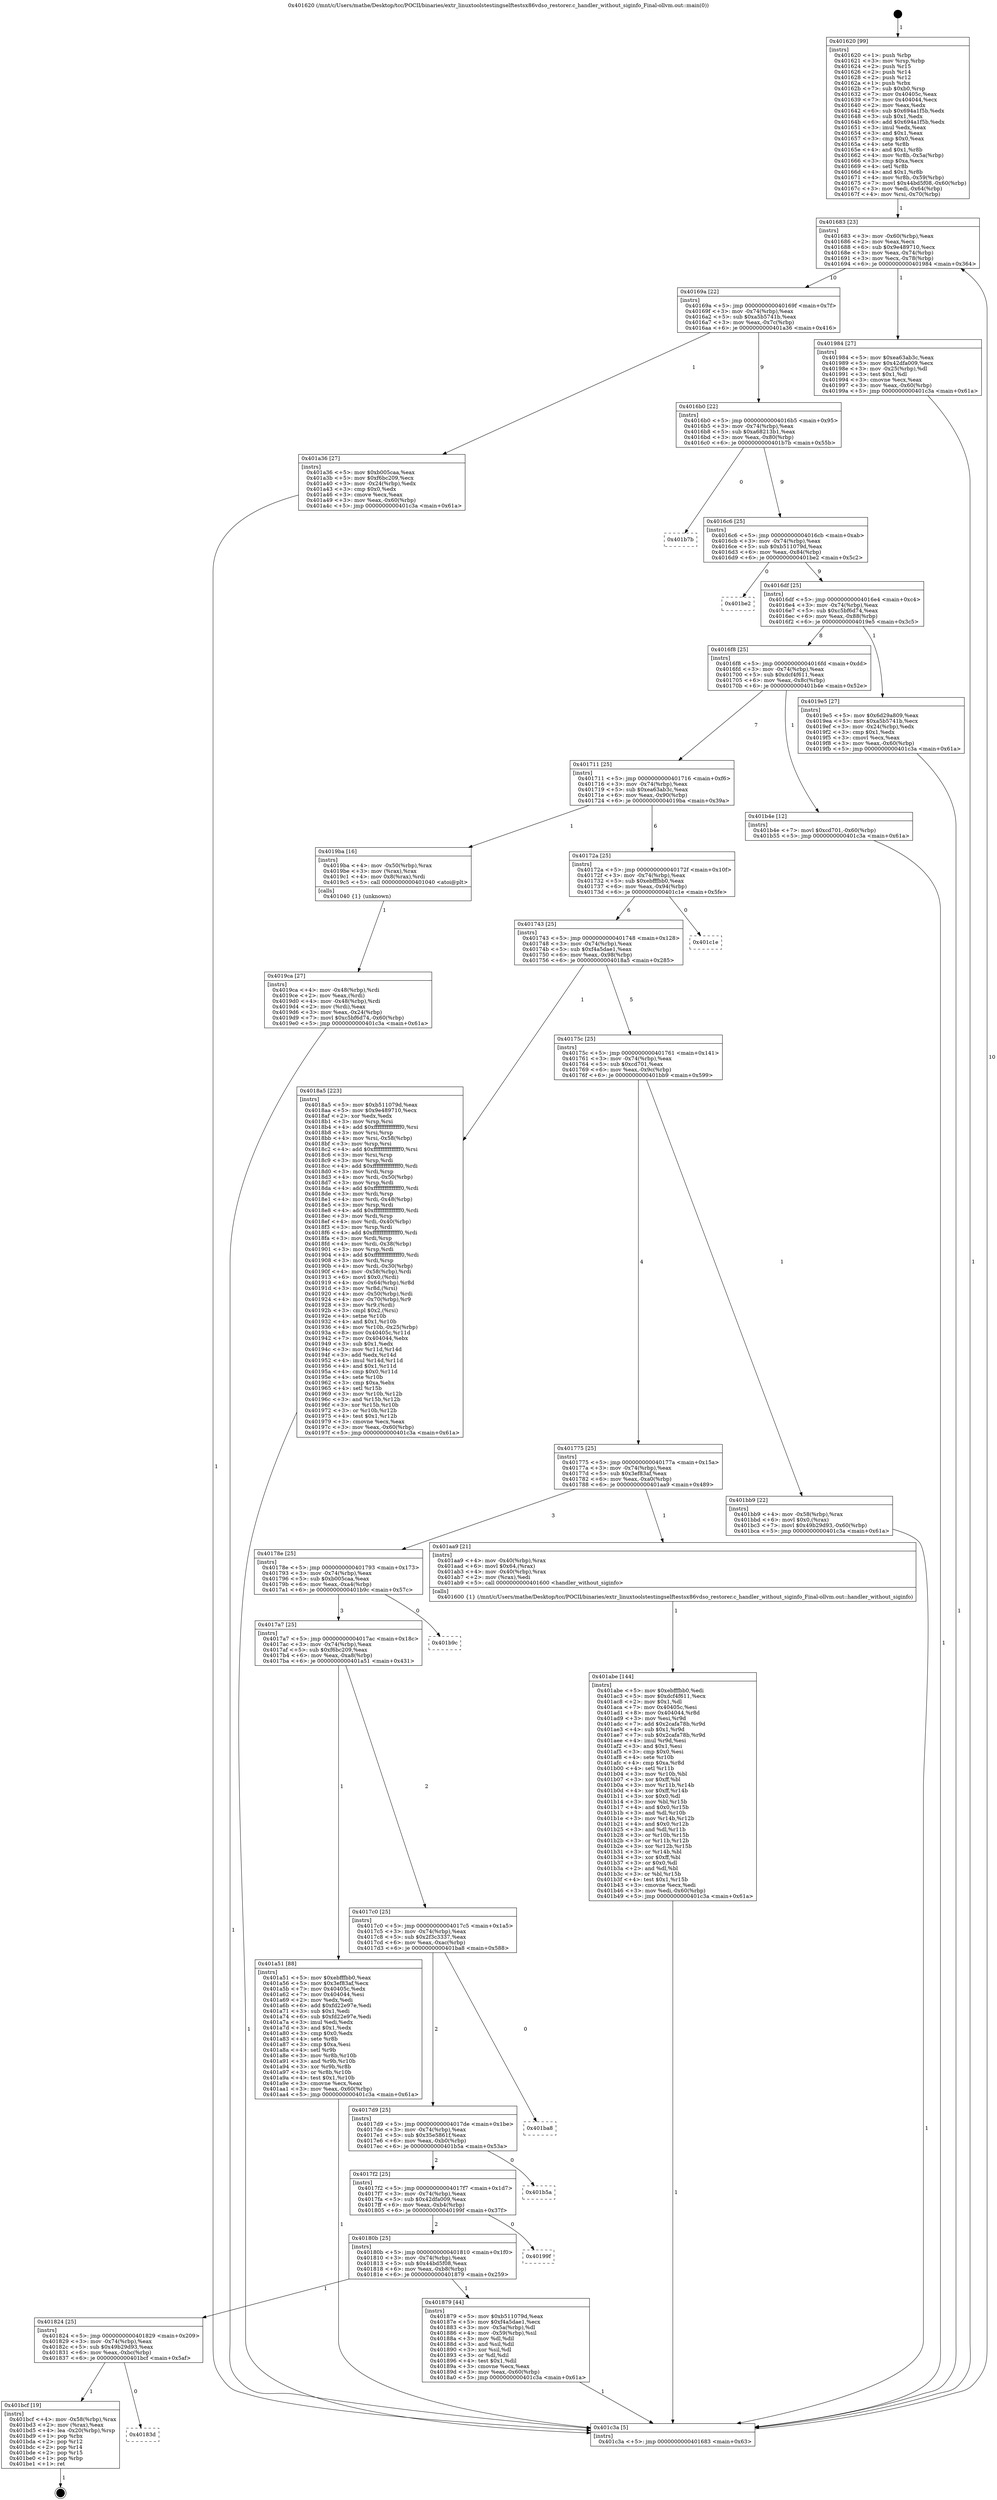 digraph "0x401620" {
  label = "0x401620 (/mnt/c/Users/mathe/Desktop/tcc/POCII/binaries/extr_linuxtoolstestingselftestsx86vdso_restorer.c_handler_without_siginfo_Final-ollvm.out::main(0))"
  labelloc = "t"
  node[shape=record]

  Entry [label="",width=0.3,height=0.3,shape=circle,fillcolor=black,style=filled]
  "0x401683" [label="{
     0x401683 [23]\l
     | [instrs]\l
     &nbsp;&nbsp;0x401683 \<+3\>: mov -0x60(%rbp),%eax\l
     &nbsp;&nbsp;0x401686 \<+2\>: mov %eax,%ecx\l
     &nbsp;&nbsp;0x401688 \<+6\>: sub $0x9e489710,%ecx\l
     &nbsp;&nbsp;0x40168e \<+3\>: mov %eax,-0x74(%rbp)\l
     &nbsp;&nbsp;0x401691 \<+3\>: mov %ecx,-0x78(%rbp)\l
     &nbsp;&nbsp;0x401694 \<+6\>: je 0000000000401984 \<main+0x364\>\l
  }"]
  "0x401984" [label="{
     0x401984 [27]\l
     | [instrs]\l
     &nbsp;&nbsp;0x401984 \<+5\>: mov $0xea63ab3c,%eax\l
     &nbsp;&nbsp;0x401989 \<+5\>: mov $0x42dfa009,%ecx\l
     &nbsp;&nbsp;0x40198e \<+3\>: mov -0x25(%rbp),%dl\l
     &nbsp;&nbsp;0x401991 \<+3\>: test $0x1,%dl\l
     &nbsp;&nbsp;0x401994 \<+3\>: cmovne %ecx,%eax\l
     &nbsp;&nbsp;0x401997 \<+3\>: mov %eax,-0x60(%rbp)\l
     &nbsp;&nbsp;0x40199a \<+5\>: jmp 0000000000401c3a \<main+0x61a\>\l
  }"]
  "0x40169a" [label="{
     0x40169a [22]\l
     | [instrs]\l
     &nbsp;&nbsp;0x40169a \<+5\>: jmp 000000000040169f \<main+0x7f\>\l
     &nbsp;&nbsp;0x40169f \<+3\>: mov -0x74(%rbp),%eax\l
     &nbsp;&nbsp;0x4016a2 \<+5\>: sub $0xa5b5741b,%eax\l
     &nbsp;&nbsp;0x4016a7 \<+3\>: mov %eax,-0x7c(%rbp)\l
     &nbsp;&nbsp;0x4016aa \<+6\>: je 0000000000401a36 \<main+0x416\>\l
  }"]
  Exit [label="",width=0.3,height=0.3,shape=circle,fillcolor=black,style=filled,peripheries=2]
  "0x401a36" [label="{
     0x401a36 [27]\l
     | [instrs]\l
     &nbsp;&nbsp;0x401a36 \<+5\>: mov $0xb005caa,%eax\l
     &nbsp;&nbsp;0x401a3b \<+5\>: mov $0xf6bc209,%ecx\l
     &nbsp;&nbsp;0x401a40 \<+3\>: mov -0x24(%rbp),%edx\l
     &nbsp;&nbsp;0x401a43 \<+3\>: cmp $0x0,%edx\l
     &nbsp;&nbsp;0x401a46 \<+3\>: cmove %ecx,%eax\l
     &nbsp;&nbsp;0x401a49 \<+3\>: mov %eax,-0x60(%rbp)\l
     &nbsp;&nbsp;0x401a4c \<+5\>: jmp 0000000000401c3a \<main+0x61a\>\l
  }"]
  "0x4016b0" [label="{
     0x4016b0 [22]\l
     | [instrs]\l
     &nbsp;&nbsp;0x4016b0 \<+5\>: jmp 00000000004016b5 \<main+0x95\>\l
     &nbsp;&nbsp;0x4016b5 \<+3\>: mov -0x74(%rbp),%eax\l
     &nbsp;&nbsp;0x4016b8 \<+5\>: sub $0xa68213b1,%eax\l
     &nbsp;&nbsp;0x4016bd \<+3\>: mov %eax,-0x80(%rbp)\l
     &nbsp;&nbsp;0x4016c0 \<+6\>: je 0000000000401b7b \<main+0x55b\>\l
  }"]
  "0x40183d" [label="{
     0x40183d\l
  }", style=dashed]
  "0x401b7b" [label="{
     0x401b7b\l
  }", style=dashed]
  "0x4016c6" [label="{
     0x4016c6 [25]\l
     | [instrs]\l
     &nbsp;&nbsp;0x4016c6 \<+5\>: jmp 00000000004016cb \<main+0xab\>\l
     &nbsp;&nbsp;0x4016cb \<+3\>: mov -0x74(%rbp),%eax\l
     &nbsp;&nbsp;0x4016ce \<+5\>: sub $0xb511079d,%eax\l
     &nbsp;&nbsp;0x4016d3 \<+6\>: mov %eax,-0x84(%rbp)\l
     &nbsp;&nbsp;0x4016d9 \<+6\>: je 0000000000401be2 \<main+0x5c2\>\l
  }"]
  "0x401bcf" [label="{
     0x401bcf [19]\l
     | [instrs]\l
     &nbsp;&nbsp;0x401bcf \<+4\>: mov -0x58(%rbp),%rax\l
     &nbsp;&nbsp;0x401bd3 \<+2\>: mov (%rax),%eax\l
     &nbsp;&nbsp;0x401bd5 \<+4\>: lea -0x20(%rbp),%rsp\l
     &nbsp;&nbsp;0x401bd9 \<+1\>: pop %rbx\l
     &nbsp;&nbsp;0x401bda \<+2\>: pop %r12\l
     &nbsp;&nbsp;0x401bdc \<+2\>: pop %r14\l
     &nbsp;&nbsp;0x401bde \<+2\>: pop %r15\l
     &nbsp;&nbsp;0x401be0 \<+1\>: pop %rbp\l
     &nbsp;&nbsp;0x401be1 \<+1\>: ret\l
  }"]
  "0x401be2" [label="{
     0x401be2\l
  }", style=dashed]
  "0x4016df" [label="{
     0x4016df [25]\l
     | [instrs]\l
     &nbsp;&nbsp;0x4016df \<+5\>: jmp 00000000004016e4 \<main+0xc4\>\l
     &nbsp;&nbsp;0x4016e4 \<+3\>: mov -0x74(%rbp),%eax\l
     &nbsp;&nbsp;0x4016e7 \<+5\>: sub $0xc5bf6d74,%eax\l
     &nbsp;&nbsp;0x4016ec \<+6\>: mov %eax,-0x88(%rbp)\l
     &nbsp;&nbsp;0x4016f2 \<+6\>: je 00000000004019e5 \<main+0x3c5\>\l
  }"]
  "0x401abe" [label="{
     0x401abe [144]\l
     | [instrs]\l
     &nbsp;&nbsp;0x401abe \<+5\>: mov $0xebfffbb0,%edi\l
     &nbsp;&nbsp;0x401ac3 \<+5\>: mov $0xdcf4f611,%ecx\l
     &nbsp;&nbsp;0x401ac8 \<+2\>: mov $0x1,%dl\l
     &nbsp;&nbsp;0x401aca \<+7\>: mov 0x40405c,%esi\l
     &nbsp;&nbsp;0x401ad1 \<+8\>: mov 0x404044,%r8d\l
     &nbsp;&nbsp;0x401ad9 \<+3\>: mov %esi,%r9d\l
     &nbsp;&nbsp;0x401adc \<+7\>: add $0x2cafa78b,%r9d\l
     &nbsp;&nbsp;0x401ae3 \<+4\>: sub $0x1,%r9d\l
     &nbsp;&nbsp;0x401ae7 \<+7\>: sub $0x2cafa78b,%r9d\l
     &nbsp;&nbsp;0x401aee \<+4\>: imul %r9d,%esi\l
     &nbsp;&nbsp;0x401af2 \<+3\>: and $0x1,%esi\l
     &nbsp;&nbsp;0x401af5 \<+3\>: cmp $0x0,%esi\l
     &nbsp;&nbsp;0x401af8 \<+4\>: sete %r10b\l
     &nbsp;&nbsp;0x401afc \<+4\>: cmp $0xa,%r8d\l
     &nbsp;&nbsp;0x401b00 \<+4\>: setl %r11b\l
     &nbsp;&nbsp;0x401b04 \<+3\>: mov %r10b,%bl\l
     &nbsp;&nbsp;0x401b07 \<+3\>: xor $0xff,%bl\l
     &nbsp;&nbsp;0x401b0a \<+3\>: mov %r11b,%r14b\l
     &nbsp;&nbsp;0x401b0d \<+4\>: xor $0xff,%r14b\l
     &nbsp;&nbsp;0x401b11 \<+3\>: xor $0x0,%dl\l
     &nbsp;&nbsp;0x401b14 \<+3\>: mov %bl,%r15b\l
     &nbsp;&nbsp;0x401b17 \<+4\>: and $0x0,%r15b\l
     &nbsp;&nbsp;0x401b1b \<+3\>: and %dl,%r10b\l
     &nbsp;&nbsp;0x401b1e \<+3\>: mov %r14b,%r12b\l
     &nbsp;&nbsp;0x401b21 \<+4\>: and $0x0,%r12b\l
     &nbsp;&nbsp;0x401b25 \<+3\>: and %dl,%r11b\l
     &nbsp;&nbsp;0x401b28 \<+3\>: or %r10b,%r15b\l
     &nbsp;&nbsp;0x401b2b \<+3\>: or %r11b,%r12b\l
     &nbsp;&nbsp;0x401b2e \<+3\>: xor %r12b,%r15b\l
     &nbsp;&nbsp;0x401b31 \<+3\>: or %r14b,%bl\l
     &nbsp;&nbsp;0x401b34 \<+3\>: xor $0xff,%bl\l
     &nbsp;&nbsp;0x401b37 \<+3\>: or $0x0,%dl\l
     &nbsp;&nbsp;0x401b3a \<+2\>: and %dl,%bl\l
     &nbsp;&nbsp;0x401b3c \<+3\>: or %bl,%r15b\l
     &nbsp;&nbsp;0x401b3f \<+4\>: test $0x1,%r15b\l
     &nbsp;&nbsp;0x401b43 \<+3\>: cmovne %ecx,%edi\l
     &nbsp;&nbsp;0x401b46 \<+3\>: mov %edi,-0x60(%rbp)\l
     &nbsp;&nbsp;0x401b49 \<+5\>: jmp 0000000000401c3a \<main+0x61a\>\l
  }"]
  "0x4019e5" [label="{
     0x4019e5 [27]\l
     | [instrs]\l
     &nbsp;&nbsp;0x4019e5 \<+5\>: mov $0x6d29a809,%eax\l
     &nbsp;&nbsp;0x4019ea \<+5\>: mov $0xa5b5741b,%ecx\l
     &nbsp;&nbsp;0x4019ef \<+3\>: mov -0x24(%rbp),%edx\l
     &nbsp;&nbsp;0x4019f2 \<+3\>: cmp $0x1,%edx\l
     &nbsp;&nbsp;0x4019f5 \<+3\>: cmovl %ecx,%eax\l
     &nbsp;&nbsp;0x4019f8 \<+3\>: mov %eax,-0x60(%rbp)\l
     &nbsp;&nbsp;0x4019fb \<+5\>: jmp 0000000000401c3a \<main+0x61a\>\l
  }"]
  "0x4016f8" [label="{
     0x4016f8 [25]\l
     | [instrs]\l
     &nbsp;&nbsp;0x4016f8 \<+5\>: jmp 00000000004016fd \<main+0xdd\>\l
     &nbsp;&nbsp;0x4016fd \<+3\>: mov -0x74(%rbp),%eax\l
     &nbsp;&nbsp;0x401700 \<+5\>: sub $0xdcf4f611,%eax\l
     &nbsp;&nbsp;0x401705 \<+6\>: mov %eax,-0x8c(%rbp)\l
     &nbsp;&nbsp;0x40170b \<+6\>: je 0000000000401b4e \<main+0x52e\>\l
  }"]
  "0x4019ca" [label="{
     0x4019ca [27]\l
     | [instrs]\l
     &nbsp;&nbsp;0x4019ca \<+4\>: mov -0x48(%rbp),%rdi\l
     &nbsp;&nbsp;0x4019ce \<+2\>: mov %eax,(%rdi)\l
     &nbsp;&nbsp;0x4019d0 \<+4\>: mov -0x48(%rbp),%rdi\l
     &nbsp;&nbsp;0x4019d4 \<+2\>: mov (%rdi),%eax\l
     &nbsp;&nbsp;0x4019d6 \<+3\>: mov %eax,-0x24(%rbp)\l
     &nbsp;&nbsp;0x4019d9 \<+7\>: movl $0xc5bf6d74,-0x60(%rbp)\l
     &nbsp;&nbsp;0x4019e0 \<+5\>: jmp 0000000000401c3a \<main+0x61a\>\l
  }"]
  "0x401b4e" [label="{
     0x401b4e [12]\l
     | [instrs]\l
     &nbsp;&nbsp;0x401b4e \<+7\>: movl $0xcd701,-0x60(%rbp)\l
     &nbsp;&nbsp;0x401b55 \<+5\>: jmp 0000000000401c3a \<main+0x61a\>\l
  }"]
  "0x401711" [label="{
     0x401711 [25]\l
     | [instrs]\l
     &nbsp;&nbsp;0x401711 \<+5\>: jmp 0000000000401716 \<main+0xf6\>\l
     &nbsp;&nbsp;0x401716 \<+3\>: mov -0x74(%rbp),%eax\l
     &nbsp;&nbsp;0x401719 \<+5\>: sub $0xea63ab3c,%eax\l
     &nbsp;&nbsp;0x40171e \<+6\>: mov %eax,-0x90(%rbp)\l
     &nbsp;&nbsp;0x401724 \<+6\>: je 00000000004019ba \<main+0x39a\>\l
  }"]
  "0x401620" [label="{
     0x401620 [99]\l
     | [instrs]\l
     &nbsp;&nbsp;0x401620 \<+1\>: push %rbp\l
     &nbsp;&nbsp;0x401621 \<+3\>: mov %rsp,%rbp\l
     &nbsp;&nbsp;0x401624 \<+2\>: push %r15\l
     &nbsp;&nbsp;0x401626 \<+2\>: push %r14\l
     &nbsp;&nbsp;0x401628 \<+2\>: push %r12\l
     &nbsp;&nbsp;0x40162a \<+1\>: push %rbx\l
     &nbsp;&nbsp;0x40162b \<+7\>: sub $0xb0,%rsp\l
     &nbsp;&nbsp;0x401632 \<+7\>: mov 0x40405c,%eax\l
     &nbsp;&nbsp;0x401639 \<+7\>: mov 0x404044,%ecx\l
     &nbsp;&nbsp;0x401640 \<+2\>: mov %eax,%edx\l
     &nbsp;&nbsp;0x401642 \<+6\>: sub $0x694a1f5b,%edx\l
     &nbsp;&nbsp;0x401648 \<+3\>: sub $0x1,%edx\l
     &nbsp;&nbsp;0x40164b \<+6\>: add $0x694a1f5b,%edx\l
     &nbsp;&nbsp;0x401651 \<+3\>: imul %edx,%eax\l
     &nbsp;&nbsp;0x401654 \<+3\>: and $0x1,%eax\l
     &nbsp;&nbsp;0x401657 \<+3\>: cmp $0x0,%eax\l
     &nbsp;&nbsp;0x40165a \<+4\>: sete %r8b\l
     &nbsp;&nbsp;0x40165e \<+4\>: and $0x1,%r8b\l
     &nbsp;&nbsp;0x401662 \<+4\>: mov %r8b,-0x5a(%rbp)\l
     &nbsp;&nbsp;0x401666 \<+3\>: cmp $0xa,%ecx\l
     &nbsp;&nbsp;0x401669 \<+4\>: setl %r8b\l
     &nbsp;&nbsp;0x40166d \<+4\>: and $0x1,%r8b\l
     &nbsp;&nbsp;0x401671 \<+4\>: mov %r8b,-0x59(%rbp)\l
     &nbsp;&nbsp;0x401675 \<+7\>: movl $0x44bd5f08,-0x60(%rbp)\l
     &nbsp;&nbsp;0x40167c \<+3\>: mov %edi,-0x64(%rbp)\l
     &nbsp;&nbsp;0x40167f \<+4\>: mov %rsi,-0x70(%rbp)\l
  }"]
  "0x4019ba" [label="{
     0x4019ba [16]\l
     | [instrs]\l
     &nbsp;&nbsp;0x4019ba \<+4\>: mov -0x50(%rbp),%rax\l
     &nbsp;&nbsp;0x4019be \<+3\>: mov (%rax),%rax\l
     &nbsp;&nbsp;0x4019c1 \<+4\>: mov 0x8(%rax),%rdi\l
     &nbsp;&nbsp;0x4019c5 \<+5\>: call 0000000000401040 \<atoi@plt\>\l
     | [calls]\l
     &nbsp;&nbsp;0x401040 \{1\} (unknown)\l
  }"]
  "0x40172a" [label="{
     0x40172a [25]\l
     | [instrs]\l
     &nbsp;&nbsp;0x40172a \<+5\>: jmp 000000000040172f \<main+0x10f\>\l
     &nbsp;&nbsp;0x40172f \<+3\>: mov -0x74(%rbp),%eax\l
     &nbsp;&nbsp;0x401732 \<+5\>: sub $0xebfffbb0,%eax\l
     &nbsp;&nbsp;0x401737 \<+6\>: mov %eax,-0x94(%rbp)\l
     &nbsp;&nbsp;0x40173d \<+6\>: je 0000000000401c1e \<main+0x5fe\>\l
  }"]
  "0x401c3a" [label="{
     0x401c3a [5]\l
     | [instrs]\l
     &nbsp;&nbsp;0x401c3a \<+5\>: jmp 0000000000401683 \<main+0x63\>\l
  }"]
  "0x401c1e" [label="{
     0x401c1e\l
  }", style=dashed]
  "0x401743" [label="{
     0x401743 [25]\l
     | [instrs]\l
     &nbsp;&nbsp;0x401743 \<+5\>: jmp 0000000000401748 \<main+0x128\>\l
     &nbsp;&nbsp;0x401748 \<+3\>: mov -0x74(%rbp),%eax\l
     &nbsp;&nbsp;0x40174b \<+5\>: sub $0xf4a5dae1,%eax\l
     &nbsp;&nbsp;0x401750 \<+6\>: mov %eax,-0x98(%rbp)\l
     &nbsp;&nbsp;0x401756 \<+6\>: je 00000000004018a5 \<main+0x285\>\l
  }"]
  "0x401824" [label="{
     0x401824 [25]\l
     | [instrs]\l
     &nbsp;&nbsp;0x401824 \<+5\>: jmp 0000000000401829 \<main+0x209\>\l
     &nbsp;&nbsp;0x401829 \<+3\>: mov -0x74(%rbp),%eax\l
     &nbsp;&nbsp;0x40182c \<+5\>: sub $0x49b29d93,%eax\l
     &nbsp;&nbsp;0x401831 \<+6\>: mov %eax,-0xbc(%rbp)\l
     &nbsp;&nbsp;0x401837 \<+6\>: je 0000000000401bcf \<main+0x5af\>\l
  }"]
  "0x4018a5" [label="{
     0x4018a5 [223]\l
     | [instrs]\l
     &nbsp;&nbsp;0x4018a5 \<+5\>: mov $0xb511079d,%eax\l
     &nbsp;&nbsp;0x4018aa \<+5\>: mov $0x9e489710,%ecx\l
     &nbsp;&nbsp;0x4018af \<+2\>: xor %edx,%edx\l
     &nbsp;&nbsp;0x4018b1 \<+3\>: mov %rsp,%rsi\l
     &nbsp;&nbsp;0x4018b4 \<+4\>: add $0xfffffffffffffff0,%rsi\l
     &nbsp;&nbsp;0x4018b8 \<+3\>: mov %rsi,%rsp\l
     &nbsp;&nbsp;0x4018bb \<+4\>: mov %rsi,-0x58(%rbp)\l
     &nbsp;&nbsp;0x4018bf \<+3\>: mov %rsp,%rsi\l
     &nbsp;&nbsp;0x4018c2 \<+4\>: add $0xfffffffffffffff0,%rsi\l
     &nbsp;&nbsp;0x4018c6 \<+3\>: mov %rsi,%rsp\l
     &nbsp;&nbsp;0x4018c9 \<+3\>: mov %rsp,%rdi\l
     &nbsp;&nbsp;0x4018cc \<+4\>: add $0xfffffffffffffff0,%rdi\l
     &nbsp;&nbsp;0x4018d0 \<+3\>: mov %rdi,%rsp\l
     &nbsp;&nbsp;0x4018d3 \<+4\>: mov %rdi,-0x50(%rbp)\l
     &nbsp;&nbsp;0x4018d7 \<+3\>: mov %rsp,%rdi\l
     &nbsp;&nbsp;0x4018da \<+4\>: add $0xfffffffffffffff0,%rdi\l
     &nbsp;&nbsp;0x4018de \<+3\>: mov %rdi,%rsp\l
     &nbsp;&nbsp;0x4018e1 \<+4\>: mov %rdi,-0x48(%rbp)\l
     &nbsp;&nbsp;0x4018e5 \<+3\>: mov %rsp,%rdi\l
     &nbsp;&nbsp;0x4018e8 \<+4\>: add $0xfffffffffffffff0,%rdi\l
     &nbsp;&nbsp;0x4018ec \<+3\>: mov %rdi,%rsp\l
     &nbsp;&nbsp;0x4018ef \<+4\>: mov %rdi,-0x40(%rbp)\l
     &nbsp;&nbsp;0x4018f3 \<+3\>: mov %rsp,%rdi\l
     &nbsp;&nbsp;0x4018f6 \<+4\>: add $0xfffffffffffffff0,%rdi\l
     &nbsp;&nbsp;0x4018fa \<+3\>: mov %rdi,%rsp\l
     &nbsp;&nbsp;0x4018fd \<+4\>: mov %rdi,-0x38(%rbp)\l
     &nbsp;&nbsp;0x401901 \<+3\>: mov %rsp,%rdi\l
     &nbsp;&nbsp;0x401904 \<+4\>: add $0xfffffffffffffff0,%rdi\l
     &nbsp;&nbsp;0x401908 \<+3\>: mov %rdi,%rsp\l
     &nbsp;&nbsp;0x40190b \<+4\>: mov %rdi,-0x30(%rbp)\l
     &nbsp;&nbsp;0x40190f \<+4\>: mov -0x58(%rbp),%rdi\l
     &nbsp;&nbsp;0x401913 \<+6\>: movl $0x0,(%rdi)\l
     &nbsp;&nbsp;0x401919 \<+4\>: mov -0x64(%rbp),%r8d\l
     &nbsp;&nbsp;0x40191d \<+3\>: mov %r8d,(%rsi)\l
     &nbsp;&nbsp;0x401920 \<+4\>: mov -0x50(%rbp),%rdi\l
     &nbsp;&nbsp;0x401924 \<+4\>: mov -0x70(%rbp),%r9\l
     &nbsp;&nbsp;0x401928 \<+3\>: mov %r9,(%rdi)\l
     &nbsp;&nbsp;0x40192b \<+3\>: cmpl $0x2,(%rsi)\l
     &nbsp;&nbsp;0x40192e \<+4\>: setne %r10b\l
     &nbsp;&nbsp;0x401932 \<+4\>: and $0x1,%r10b\l
     &nbsp;&nbsp;0x401936 \<+4\>: mov %r10b,-0x25(%rbp)\l
     &nbsp;&nbsp;0x40193a \<+8\>: mov 0x40405c,%r11d\l
     &nbsp;&nbsp;0x401942 \<+7\>: mov 0x404044,%ebx\l
     &nbsp;&nbsp;0x401949 \<+3\>: sub $0x1,%edx\l
     &nbsp;&nbsp;0x40194c \<+3\>: mov %r11d,%r14d\l
     &nbsp;&nbsp;0x40194f \<+3\>: add %edx,%r14d\l
     &nbsp;&nbsp;0x401952 \<+4\>: imul %r14d,%r11d\l
     &nbsp;&nbsp;0x401956 \<+4\>: and $0x1,%r11d\l
     &nbsp;&nbsp;0x40195a \<+4\>: cmp $0x0,%r11d\l
     &nbsp;&nbsp;0x40195e \<+4\>: sete %r10b\l
     &nbsp;&nbsp;0x401962 \<+3\>: cmp $0xa,%ebx\l
     &nbsp;&nbsp;0x401965 \<+4\>: setl %r15b\l
     &nbsp;&nbsp;0x401969 \<+3\>: mov %r10b,%r12b\l
     &nbsp;&nbsp;0x40196c \<+3\>: and %r15b,%r12b\l
     &nbsp;&nbsp;0x40196f \<+3\>: xor %r15b,%r10b\l
     &nbsp;&nbsp;0x401972 \<+3\>: or %r10b,%r12b\l
     &nbsp;&nbsp;0x401975 \<+4\>: test $0x1,%r12b\l
     &nbsp;&nbsp;0x401979 \<+3\>: cmovne %ecx,%eax\l
     &nbsp;&nbsp;0x40197c \<+3\>: mov %eax,-0x60(%rbp)\l
     &nbsp;&nbsp;0x40197f \<+5\>: jmp 0000000000401c3a \<main+0x61a\>\l
  }"]
  "0x40175c" [label="{
     0x40175c [25]\l
     | [instrs]\l
     &nbsp;&nbsp;0x40175c \<+5\>: jmp 0000000000401761 \<main+0x141\>\l
     &nbsp;&nbsp;0x401761 \<+3\>: mov -0x74(%rbp),%eax\l
     &nbsp;&nbsp;0x401764 \<+5\>: sub $0xcd701,%eax\l
     &nbsp;&nbsp;0x401769 \<+6\>: mov %eax,-0x9c(%rbp)\l
     &nbsp;&nbsp;0x40176f \<+6\>: je 0000000000401bb9 \<main+0x599\>\l
  }"]
  "0x401879" [label="{
     0x401879 [44]\l
     | [instrs]\l
     &nbsp;&nbsp;0x401879 \<+5\>: mov $0xb511079d,%eax\l
     &nbsp;&nbsp;0x40187e \<+5\>: mov $0xf4a5dae1,%ecx\l
     &nbsp;&nbsp;0x401883 \<+3\>: mov -0x5a(%rbp),%dl\l
     &nbsp;&nbsp;0x401886 \<+4\>: mov -0x59(%rbp),%sil\l
     &nbsp;&nbsp;0x40188a \<+3\>: mov %dl,%dil\l
     &nbsp;&nbsp;0x40188d \<+3\>: and %sil,%dil\l
     &nbsp;&nbsp;0x401890 \<+3\>: xor %sil,%dl\l
     &nbsp;&nbsp;0x401893 \<+3\>: or %dl,%dil\l
     &nbsp;&nbsp;0x401896 \<+4\>: test $0x1,%dil\l
     &nbsp;&nbsp;0x40189a \<+3\>: cmovne %ecx,%eax\l
     &nbsp;&nbsp;0x40189d \<+3\>: mov %eax,-0x60(%rbp)\l
     &nbsp;&nbsp;0x4018a0 \<+5\>: jmp 0000000000401c3a \<main+0x61a\>\l
  }"]
  "0x401bb9" [label="{
     0x401bb9 [22]\l
     | [instrs]\l
     &nbsp;&nbsp;0x401bb9 \<+4\>: mov -0x58(%rbp),%rax\l
     &nbsp;&nbsp;0x401bbd \<+6\>: movl $0x0,(%rax)\l
     &nbsp;&nbsp;0x401bc3 \<+7\>: movl $0x49b29d93,-0x60(%rbp)\l
     &nbsp;&nbsp;0x401bca \<+5\>: jmp 0000000000401c3a \<main+0x61a\>\l
  }"]
  "0x401775" [label="{
     0x401775 [25]\l
     | [instrs]\l
     &nbsp;&nbsp;0x401775 \<+5\>: jmp 000000000040177a \<main+0x15a\>\l
     &nbsp;&nbsp;0x40177a \<+3\>: mov -0x74(%rbp),%eax\l
     &nbsp;&nbsp;0x40177d \<+5\>: sub $0x3ef83af,%eax\l
     &nbsp;&nbsp;0x401782 \<+6\>: mov %eax,-0xa0(%rbp)\l
     &nbsp;&nbsp;0x401788 \<+6\>: je 0000000000401aa9 \<main+0x489\>\l
  }"]
  "0x40180b" [label="{
     0x40180b [25]\l
     | [instrs]\l
     &nbsp;&nbsp;0x40180b \<+5\>: jmp 0000000000401810 \<main+0x1f0\>\l
     &nbsp;&nbsp;0x401810 \<+3\>: mov -0x74(%rbp),%eax\l
     &nbsp;&nbsp;0x401813 \<+5\>: sub $0x44bd5f08,%eax\l
     &nbsp;&nbsp;0x401818 \<+6\>: mov %eax,-0xb8(%rbp)\l
     &nbsp;&nbsp;0x40181e \<+6\>: je 0000000000401879 \<main+0x259\>\l
  }"]
  "0x401aa9" [label="{
     0x401aa9 [21]\l
     | [instrs]\l
     &nbsp;&nbsp;0x401aa9 \<+4\>: mov -0x40(%rbp),%rax\l
     &nbsp;&nbsp;0x401aad \<+6\>: movl $0x64,(%rax)\l
     &nbsp;&nbsp;0x401ab3 \<+4\>: mov -0x40(%rbp),%rax\l
     &nbsp;&nbsp;0x401ab7 \<+2\>: mov (%rax),%edi\l
     &nbsp;&nbsp;0x401ab9 \<+5\>: call 0000000000401600 \<handler_without_siginfo\>\l
     | [calls]\l
     &nbsp;&nbsp;0x401600 \{1\} (/mnt/c/Users/mathe/Desktop/tcc/POCII/binaries/extr_linuxtoolstestingselftestsx86vdso_restorer.c_handler_without_siginfo_Final-ollvm.out::handler_without_siginfo)\l
  }"]
  "0x40178e" [label="{
     0x40178e [25]\l
     | [instrs]\l
     &nbsp;&nbsp;0x40178e \<+5\>: jmp 0000000000401793 \<main+0x173\>\l
     &nbsp;&nbsp;0x401793 \<+3\>: mov -0x74(%rbp),%eax\l
     &nbsp;&nbsp;0x401796 \<+5\>: sub $0xb005caa,%eax\l
     &nbsp;&nbsp;0x40179b \<+6\>: mov %eax,-0xa4(%rbp)\l
     &nbsp;&nbsp;0x4017a1 \<+6\>: je 0000000000401b9c \<main+0x57c\>\l
  }"]
  "0x40199f" [label="{
     0x40199f\l
  }", style=dashed]
  "0x401b9c" [label="{
     0x401b9c\l
  }", style=dashed]
  "0x4017a7" [label="{
     0x4017a7 [25]\l
     | [instrs]\l
     &nbsp;&nbsp;0x4017a7 \<+5\>: jmp 00000000004017ac \<main+0x18c\>\l
     &nbsp;&nbsp;0x4017ac \<+3\>: mov -0x74(%rbp),%eax\l
     &nbsp;&nbsp;0x4017af \<+5\>: sub $0xf6bc209,%eax\l
     &nbsp;&nbsp;0x4017b4 \<+6\>: mov %eax,-0xa8(%rbp)\l
     &nbsp;&nbsp;0x4017ba \<+6\>: je 0000000000401a51 \<main+0x431\>\l
  }"]
  "0x4017f2" [label="{
     0x4017f2 [25]\l
     | [instrs]\l
     &nbsp;&nbsp;0x4017f2 \<+5\>: jmp 00000000004017f7 \<main+0x1d7\>\l
     &nbsp;&nbsp;0x4017f7 \<+3\>: mov -0x74(%rbp),%eax\l
     &nbsp;&nbsp;0x4017fa \<+5\>: sub $0x42dfa009,%eax\l
     &nbsp;&nbsp;0x4017ff \<+6\>: mov %eax,-0xb4(%rbp)\l
     &nbsp;&nbsp;0x401805 \<+6\>: je 000000000040199f \<main+0x37f\>\l
  }"]
  "0x401a51" [label="{
     0x401a51 [88]\l
     | [instrs]\l
     &nbsp;&nbsp;0x401a51 \<+5\>: mov $0xebfffbb0,%eax\l
     &nbsp;&nbsp;0x401a56 \<+5\>: mov $0x3ef83af,%ecx\l
     &nbsp;&nbsp;0x401a5b \<+7\>: mov 0x40405c,%edx\l
     &nbsp;&nbsp;0x401a62 \<+7\>: mov 0x404044,%esi\l
     &nbsp;&nbsp;0x401a69 \<+2\>: mov %edx,%edi\l
     &nbsp;&nbsp;0x401a6b \<+6\>: add $0xfd22e97e,%edi\l
     &nbsp;&nbsp;0x401a71 \<+3\>: sub $0x1,%edi\l
     &nbsp;&nbsp;0x401a74 \<+6\>: sub $0xfd22e97e,%edi\l
     &nbsp;&nbsp;0x401a7a \<+3\>: imul %edi,%edx\l
     &nbsp;&nbsp;0x401a7d \<+3\>: and $0x1,%edx\l
     &nbsp;&nbsp;0x401a80 \<+3\>: cmp $0x0,%edx\l
     &nbsp;&nbsp;0x401a83 \<+4\>: sete %r8b\l
     &nbsp;&nbsp;0x401a87 \<+3\>: cmp $0xa,%esi\l
     &nbsp;&nbsp;0x401a8a \<+4\>: setl %r9b\l
     &nbsp;&nbsp;0x401a8e \<+3\>: mov %r8b,%r10b\l
     &nbsp;&nbsp;0x401a91 \<+3\>: and %r9b,%r10b\l
     &nbsp;&nbsp;0x401a94 \<+3\>: xor %r9b,%r8b\l
     &nbsp;&nbsp;0x401a97 \<+3\>: or %r8b,%r10b\l
     &nbsp;&nbsp;0x401a9a \<+4\>: test $0x1,%r10b\l
     &nbsp;&nbsp;0x401a9e \<+3\>: cmovne %ecx,%eax\l
     &nbsp;&nbsp;0x401aa1 \<+3\>: mov %eax,-0x60(%rbp)\l
     &nbsp;&nbsp;0x401aa4 \<+5\>: jmp 0000000000401c3a \<main+0x61a\>\l
  }"]
  "0x4017c0" [label="{
     0x4017c0 [25]\l
     | [instrs]\l
     &nbsp;&nbsp;0x4017c0 \<+5\>: jmp 00000000004017c5 \<main+0x1a5\>\l
     &nbsp;&nbsp;0x4017c5 \<+3\>: mov -0x74(%rbp),%eax\l
     &nbsp;&nbsp;0x4017c8 \<+5\>: sub $0x2f3c3337,%eax\l
     &nbsp;&nbsp;0x4017cd \<+6\>: mov %eax,-0xac(%rbp)\l
     &nbsp;&nbsp;0x4017d3 \<+6\>: je 0000000000401ba8 \<main+0x588\>\l
  }"]
  "0x401b5a" [label="{
     0x401b5a\l
  }", style=dashed]
  "0x401ba8" [label="{
     0x401ba8\l
  }", style=dashed]
  "0x4017d9" [label="{
     0x4017d9 [25]\l
     | [instrs]\l
     &nbsp;&nbsp;0x4017d9 \<+5\>: jmp 00000000004017de \<main+0x1be\>\l
     &nbsp;&nbsp;0x4017de \<+3\>: mov -0x74(%rbp),%eax\l
     &nbsp;&nbsp;0x4017e1 \<+5\>: sub $0x35e5861f,%eax\l
     &nbsp;&nbsp;0x4017e6 \<+6\>: mov %eax,-0xb0(%rbp)\l
     &nbsp;&nbsp;0x4017ec \<+6\>: je 0000000000401b5a \<main+0x53a\>\l
  }"]
  Entry -> "0x401620" [label=" 1"]
  "0x401683" -> "0x401984" [label=" 1"]
  "0x401683" -> "0x40169a" [label=" 10"]
  "0x401bcf" -> Exit [label=" 1"]
  "0x40169a" -> "0x401a36" [label=" 1"]
  "0x40169a" -> "0x4016b0" [label=" 9"]
  "0x401824" -> "0x40183d" [label=" 0"]
  "0x4016b0" -> "0x401b7b" [label=" 0"]
  "0x4016b0" -> "0x4016c6" [label=" 9"]
  "0x401824" -> "0x401bcf" [label=" 1"]
  "0x4016c6" -> "0x401be2" [label=" 0"]
  "0x4016c6" -> "0x4016df" [label=" 9"]
  "0x401bb9" -> "0x401c3a" [label=" 1"]
  "0x4016df" -> "0x4019e5" [label=" 1"]
  "0x4016df" -> "0x4016f8" [label=" 8"]
  "0x401b4e" -> "0x401c3a" [label=" 1"]
  "0x4016f8" -> "0x401b4e" [label=" 1"]
  "0x4016f8" -> "0x401711" [label=" 7"]
  "0x401abe" -> "0x401c3a" [label=" 1"]
  "0x401711" -> "0x4019ba" [label=" 1"]
  "0x401711" -> "0x40172a" [label=" 6"]
  "0x401aa9" -> "0x401abe" [label=" 1"]
  "0x40172a" -> "0x401c1e" [label=" 0"]
  "0x40172a" -> "0x401743" [label=" 6"]
  "0x401a51" -> "0x401c3a" [label=" 1"]
  "0x401743" -> "0x4018a5" [label=" 1"]
  "0x401743" -> "0x40175c" [label=" 5"]
  "0x401a36" -> "0x401c3a" [label=" 1"]
  "0x40175c" -> "0x401bb9" [label=" 1"]
  "0x40175c" -> "0x401775" [label=" 4"]
  "0x4019e5" -> "0x401c3a" [label=" 1"]
  "0x401775" -> "0x401aa9" [label=" 1"]
  "0x401775" -> "0x40178e" [label=" 3"]
  "0x4019ba" -> "0x4019ca" [label=" 1"]
  "0x40178e" -> "0x401b9c" [label=" 0"]
  "0x40178e" -> "0x4017a7" [label=" 3"]
  "0x401984" -> "0x401c3a" [label=" 1"]
  "0x4017a7" -> "0x401a51" [label=" 1"]
  "0x4017a7" -> "0x4017c0" [label=" 2"]
  "0x401c3a" -> "0x401683" [label=" 10"]
  "0x4017c0" -> "0x401ba8" [label=" 0"]
  "0x4017c0" -> "0x4017d9" [label=" 2"]
  "0x401620" -> "0x401683" [label=" 1"]
  "0x4017d9" -> "0x401b5a" [label=" 0"]
  "0x4017d9" -> "0x4017f2" [label=" 2"]
  "0x4018a5" -> "0x401c3a" [label=" 1"]
  "0x4017f2" -> "0x40199f" [label=" 0"]
  "0x4017f2" -> "0x40180b" [label=" 2"]
  "0x4019ca" -> "0x401c3a" [label=" 1"]
  "0x40180b" -> "0x401879" [label=" 1"]
  "0x40180b" -> "0x401824" [label=" 1"]
  "0x401879" -> "0x401c3a" [label=" 1"]
}
